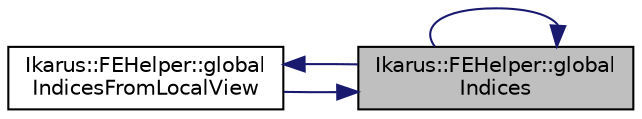 digraph "Ikarus::FEHelper::globalIndices"
{
 // LATEX_PDF_SIZE
  edge [fontname="Helvetica",fontsize="10",labelfontname="Helvetica",labelfontsize="10"];
  node [fontname="Helvetica",fontsize="10",shape=record];
  rankdir="RL";
  Node1 [label="Ikarus::FEHelper::global\lIndices",height=0.2,width=0.4,color="black", fillcolor="grey75", style="filled", fontcolor="black",tooltip="Get the global indices for the provided finite element."];
  Node1 -> Node1 [dir="back",color="midnightblue",fontsize="10",style="solid",fontname="Helvetica"];
  Node1 -> Node2 [dir="back",color="midnightblue",fontsize="10",style="solid",fontname="Helvetica"];
  Node2 [label="Ikarus::FEHelper::global\lIndicesFromLocalView",height=0.2,width=0.4,color="black", fillcolor="white", style="filled",URL="$a00340.html#a2a4ac5503d4288b339457aae427ff661",tooltip="Get the global indices for the provided local view of an element."];
  Node2 -> Node1 [dir="back",color="midnightblue",fontsize="10",style="solid",fontname="Helvetica"];
}
